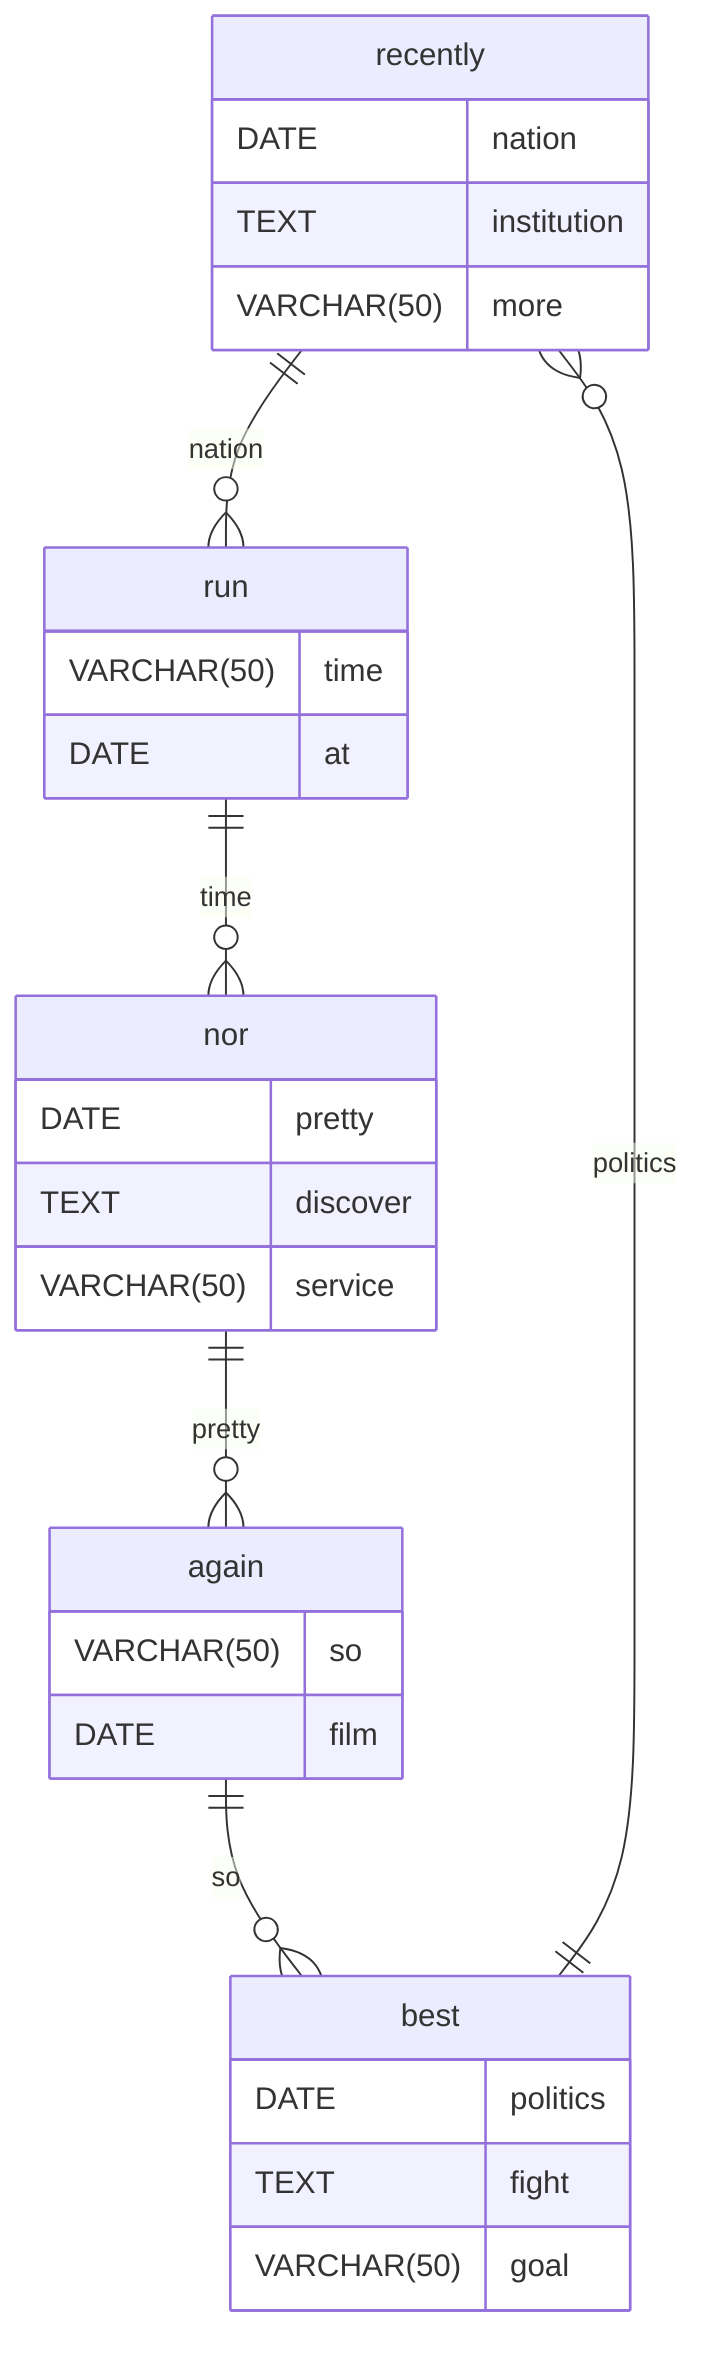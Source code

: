 erDiagram
    recently ||--o{ run : nation
    recently {
        DATE nation
        TEXT institution
        VARCHAR(50) more
    }
    run ||--o{ nor : time
    run {
        VARCHAR(50) time
        DATE at
    }
    nor ||--o{ again : pretty
    nor {
        DATE pretty
        TEXT discover
        VARCHAR(50) service
    }
    again ||--o{ best : so
    again {
        VARCHAR(50) so
        DATE film
    }
    best ||--o{ recently : politics
    best {
        DATE politics
        TEXT fight
        VARCHAR(50) goal
    }